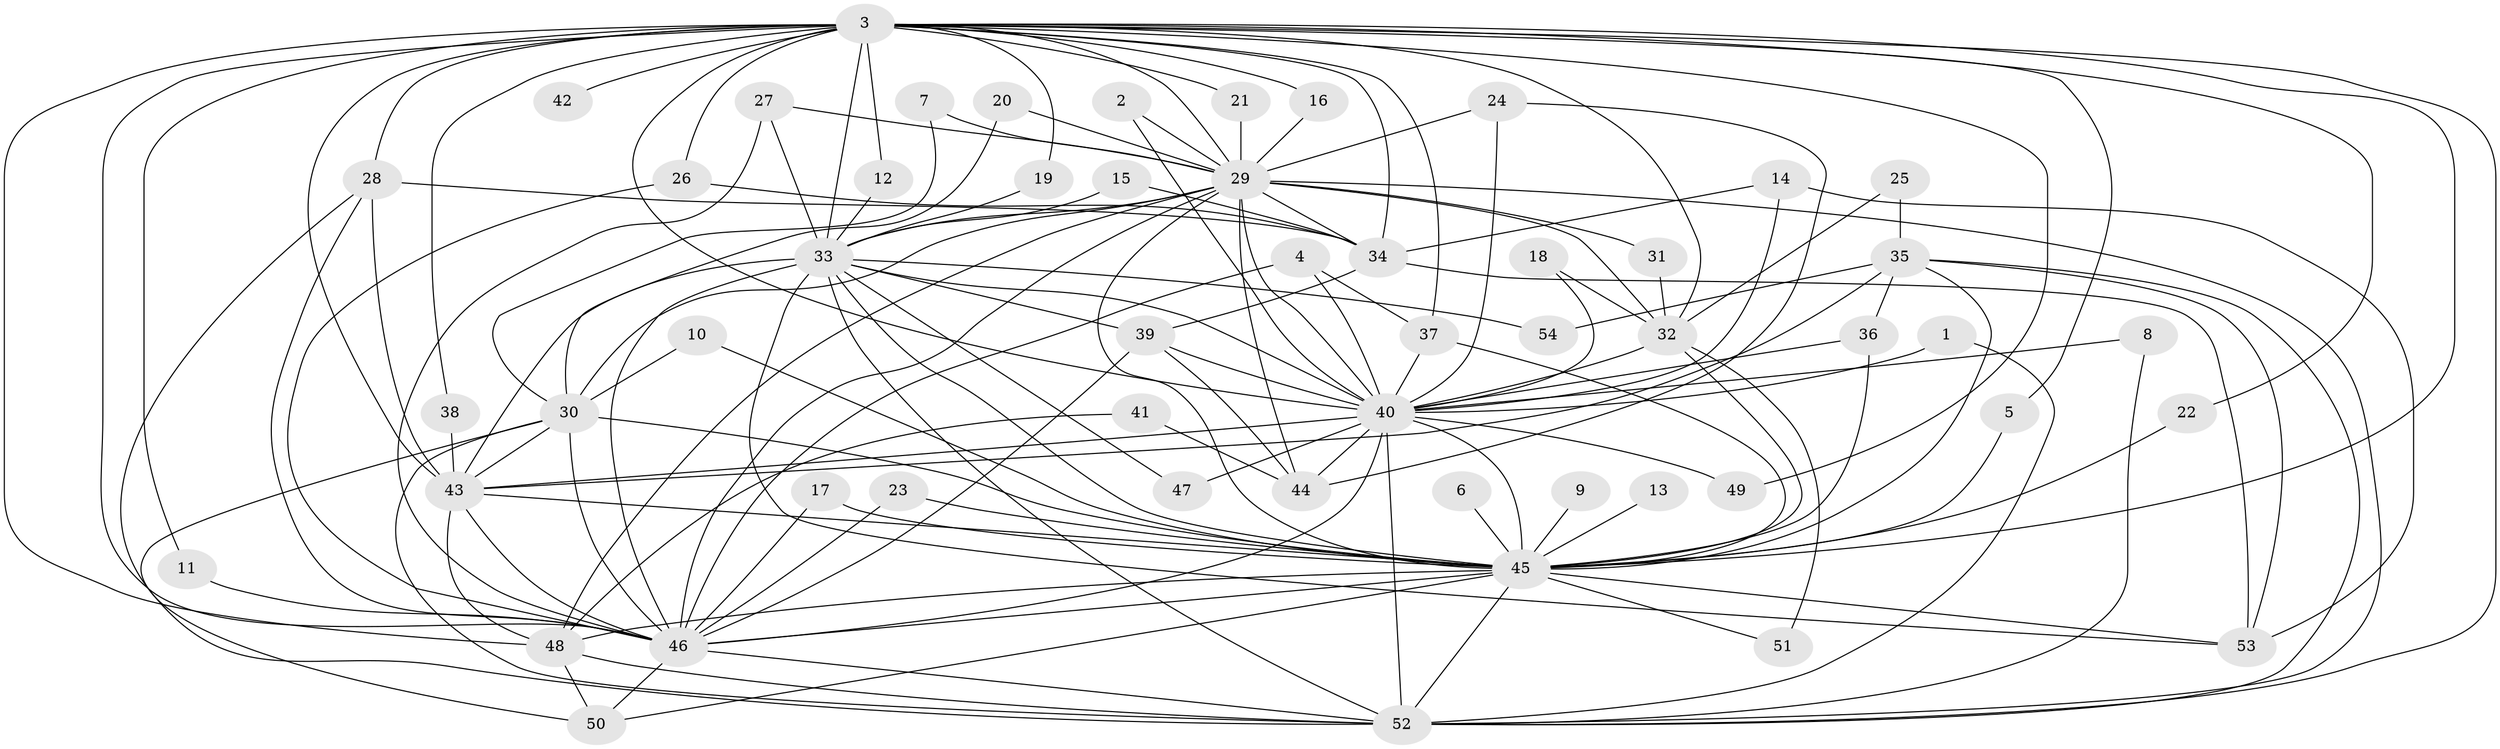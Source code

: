 // original degree distribution, {20: 0.028037383177570093, 28: 0.009345794392523364, 19: 0.009345794392523364, 17: 0.009345794392523364, 15: 0.009345794392523364, 25: 0.009345794392523364, 22: 0.009345794392523364, 23: 0.009345794392523364, 8: 0.009345794392523364, 2: 0.5981308411214953, 3: 0.14953271028037382, 7: 0.009345794392523364, 9: 0.009345794392523364, 10: 0.009345794392523364, 6: 0.009345794392523364, 5: 0.04672897196261682, 4: 0.06542056074766354}
// Generated by graph-tools (version 1.1) at 2025/25/03/09/25 03:25:41]
// undirected, 54 vertices, 140 edges
graph export_dot {
graph [start="1"]
  node [color=gray90,style=filled];
  1;
  2;
  3;
  4;
  5;
  6;
  7;
  8;
  9;
  10;
  11;
  12;
  13;
  14;
  15;
  16;
  17;
  18;
  19;
  20;
  21;
  22;
  23;
  24;
  25;
  26;
  27;
  28;
  29;
  30;
  31;
  32;
  33;
  34;
  35;
  36;
  37;
  38;
  39;
  40;
  41;
  42;
  43;
  44;
  45;
  46;
  47;
  48;
  49;
  50;
  51;
  52;
  53;
  54;
  1 -- 40 [weight=1.0];
  1 -- 52 [weight=1.0];
  2 -- 29 [weight=1.0];
  2 -- 40 [weight=1.0];
  3 -- 5 [weight=1.0];
  3 -- 11 [weight=1.0];
  3 -- 12 [weight=1.0];
  3 -- 16 [weight=1.0];
  3 -- 19 [weight=1.0];
  3 -- 21 [weight=1.0];
  3 -- 22 [weight=1.0];
  3 -- 26 [weight=1.0];
  3 -- 28 [weight=1.0];
  3 -- 29 [weight=2.0];
  3 -- 32 [weight=2.0];
  3 -- 33 [weight=4.0];
  3 -- 34 [weight=1.0];
  3 -- 37 [weight=1.0];
  3 -- 38 [weight=1.0];
  3 -- 40 [weight=4.0];
  3 -- 42 [weight=2.0];
  3 -- 43 [weight=1.0];
  3 -- 45 [weight=5.0];
  3 -- 46 [weight=3.0];
  3 -- 48 [weight=1.0];
  3 -- 49 [weight=1.0];
  3 -- 52 [weight=2.0];
  4 -- 37 [weight=1.0];
  4 -- 40 [weight=1.0];
  4 -- 46 [weight=1.0];
  5 -- 45 [weight=1.0];
  6 -- 45 [weight=2.0];
  7 -- 29 [weight=1.0];
  7 -- 30 [weight=1.0];
  8 -- 40 [weight=1.0];
  8 -- 52 [weight=1.0];
  9 -- 45 [weight=1.0];
  10 -- 30 [weight=1.0];
  10 -- 45 [weight=1.0];
  11 -- 46 [weight=1.0];
  12 -- 33 [weight=1.0];
  13 -- 45 [weight=1.0];
  14 -- 34 [weight=1.0];
  14 -- 40 [weight=1.0];
  14 -- 53 [weight=1.0];
  15 -- 33 [weight=1.0];
  15 -- 34 [weight=1.0];
  16 -- 29 [weight=1.0];
  17 -- 45 [weight=1.0];
  17 -- 46 [weight=1.0];
  18 -- 32 [weight=1.0];
  18 -- 40 [weight=1.0];
  19 -- 33 [weight=1.0];
  20 -- 29 [weight=1.0];
  20 -- 30 [weight=1.0];
  21 -- 29 [weight=1.0];
  22 -- 45 [weight=1.0];
  23 -- 45 [weight=1.0];
  23 -- 46 [weight=1.0];
  24 -- 29 [weight=1.0];
  24 -- 40 [weight=1.0];
  24 -- 44 [weight=1.0];
  25 -- 32 [weight=1.0];
  25 -- 35 [weight=1.0];
  26 -- 34 [weight=1.0];
  26 -- 46 [weight=1.0];
  27 -- 29 [weight=1.0];
  27 -- 33 [weight=1.0];
  27 -- 46 [weight=1.0];
  28 -- 34 [weight=1.0];
  28 -- 43 [weight=1.0];
  28 -- 46 [weight=1.0];
  28 -- 52 [weight=1.0];
  29 -- 30 [weight=1.0];
  29 -- 31 [weight=1.0];
  29 -- 32 [weight=1.0];
  29 -- 33 [weight=1.0];
  29 -- 34 [weight=1.0];
  29 -- 40 [weight=2.0];
  29 -- 44 [weight=1.0];
  29 -- 45 [weight=3.0];
  29 -- 46 [weight=1.0];
  29 -- 48 [weight=2.0];
  29 -- 52 [weight=1.0];
  30 -- 43 [weight=2.0];
  30 -- 45 [weight=2.0];
  30 -- 46 [weight=1.0];
  30 -- 50 [weight=1.0];
  30 -- 52 [weight=1.0];
  31 -- 32 [weight=1.0];
  32 -- 40 [weight=1.0];
  32 -- 45 [weight=1.0];
  32 -- 51 [weight=1.0];
  33 -- 39 [weight=1.0];
  33 -- 40 [weight=2.0];
  33 -- 43 [weight=1.0];
  33 -- 45 [weight=2.0];
  33 -- 46 [weight=2.0];
  33 -- 47 [weight=1.0];
  33 -- 52 [weight=3.0];
  33 -- 53 [weight=1.0];
  33 -- 54 [weight=1.0];
  34 -- 39 [weight=1.0];
  34 -- 53 [weight=1.0];
  35 -- 36 [weight=1.0];
  35 -- 43 [weight=1.0];
  35 -- 45 [weight=1.0];
  35 -- 52 [weight=1.0];
  35 -- 53 [weight=1.0];
  35 -- 54 [weight=1.0];
  36 -- 40 [weight=1.0];
  36 -- 45 [weight=1.0];
  37 -- 40 [weight=2.0];
  37 -- 45 [weight=1.0];
  38 -- 43 [weight=1.0];
  39 -- 40 [weight=1.0];
  39 -- 44 [weight=1.0];
  39 -- 46 [weight=1.0];
  40 -- 43 [weight=1.0];
  40 -- 44 [weight=1.0];
  40 -- 45 [weight=7.0];
  40 -- 46 [weight=5.0];
  40 -- 47 [weight=1.0];
  40 -- 49 [weight=1.0];
  40 -- 52 [weight=2.0];
  41 -- 44 [weight=1.0];
  41 -- 48 [weight=1.0];
  43 -- 45 [weight=1.0];
  43 -- 46 [weight=1.0];
  43 -- 48 [weight=1.0];
  45 -- 46 [weight=2.0];
  45 -- 48 [weight=1.0];
  45 -- 50 [weight=1.0];
  45 -- 51 [weight=1.0];
  45 -- 52 [weight=2.0];
  45 -- 53 [weight=1.0];
  46 -- 50 [weight=1.0];
  46 -- 52 [weight=1.0];
  48 -- 50 [weight=1.0];
  48 -- 52 [weight=1.0];
}
